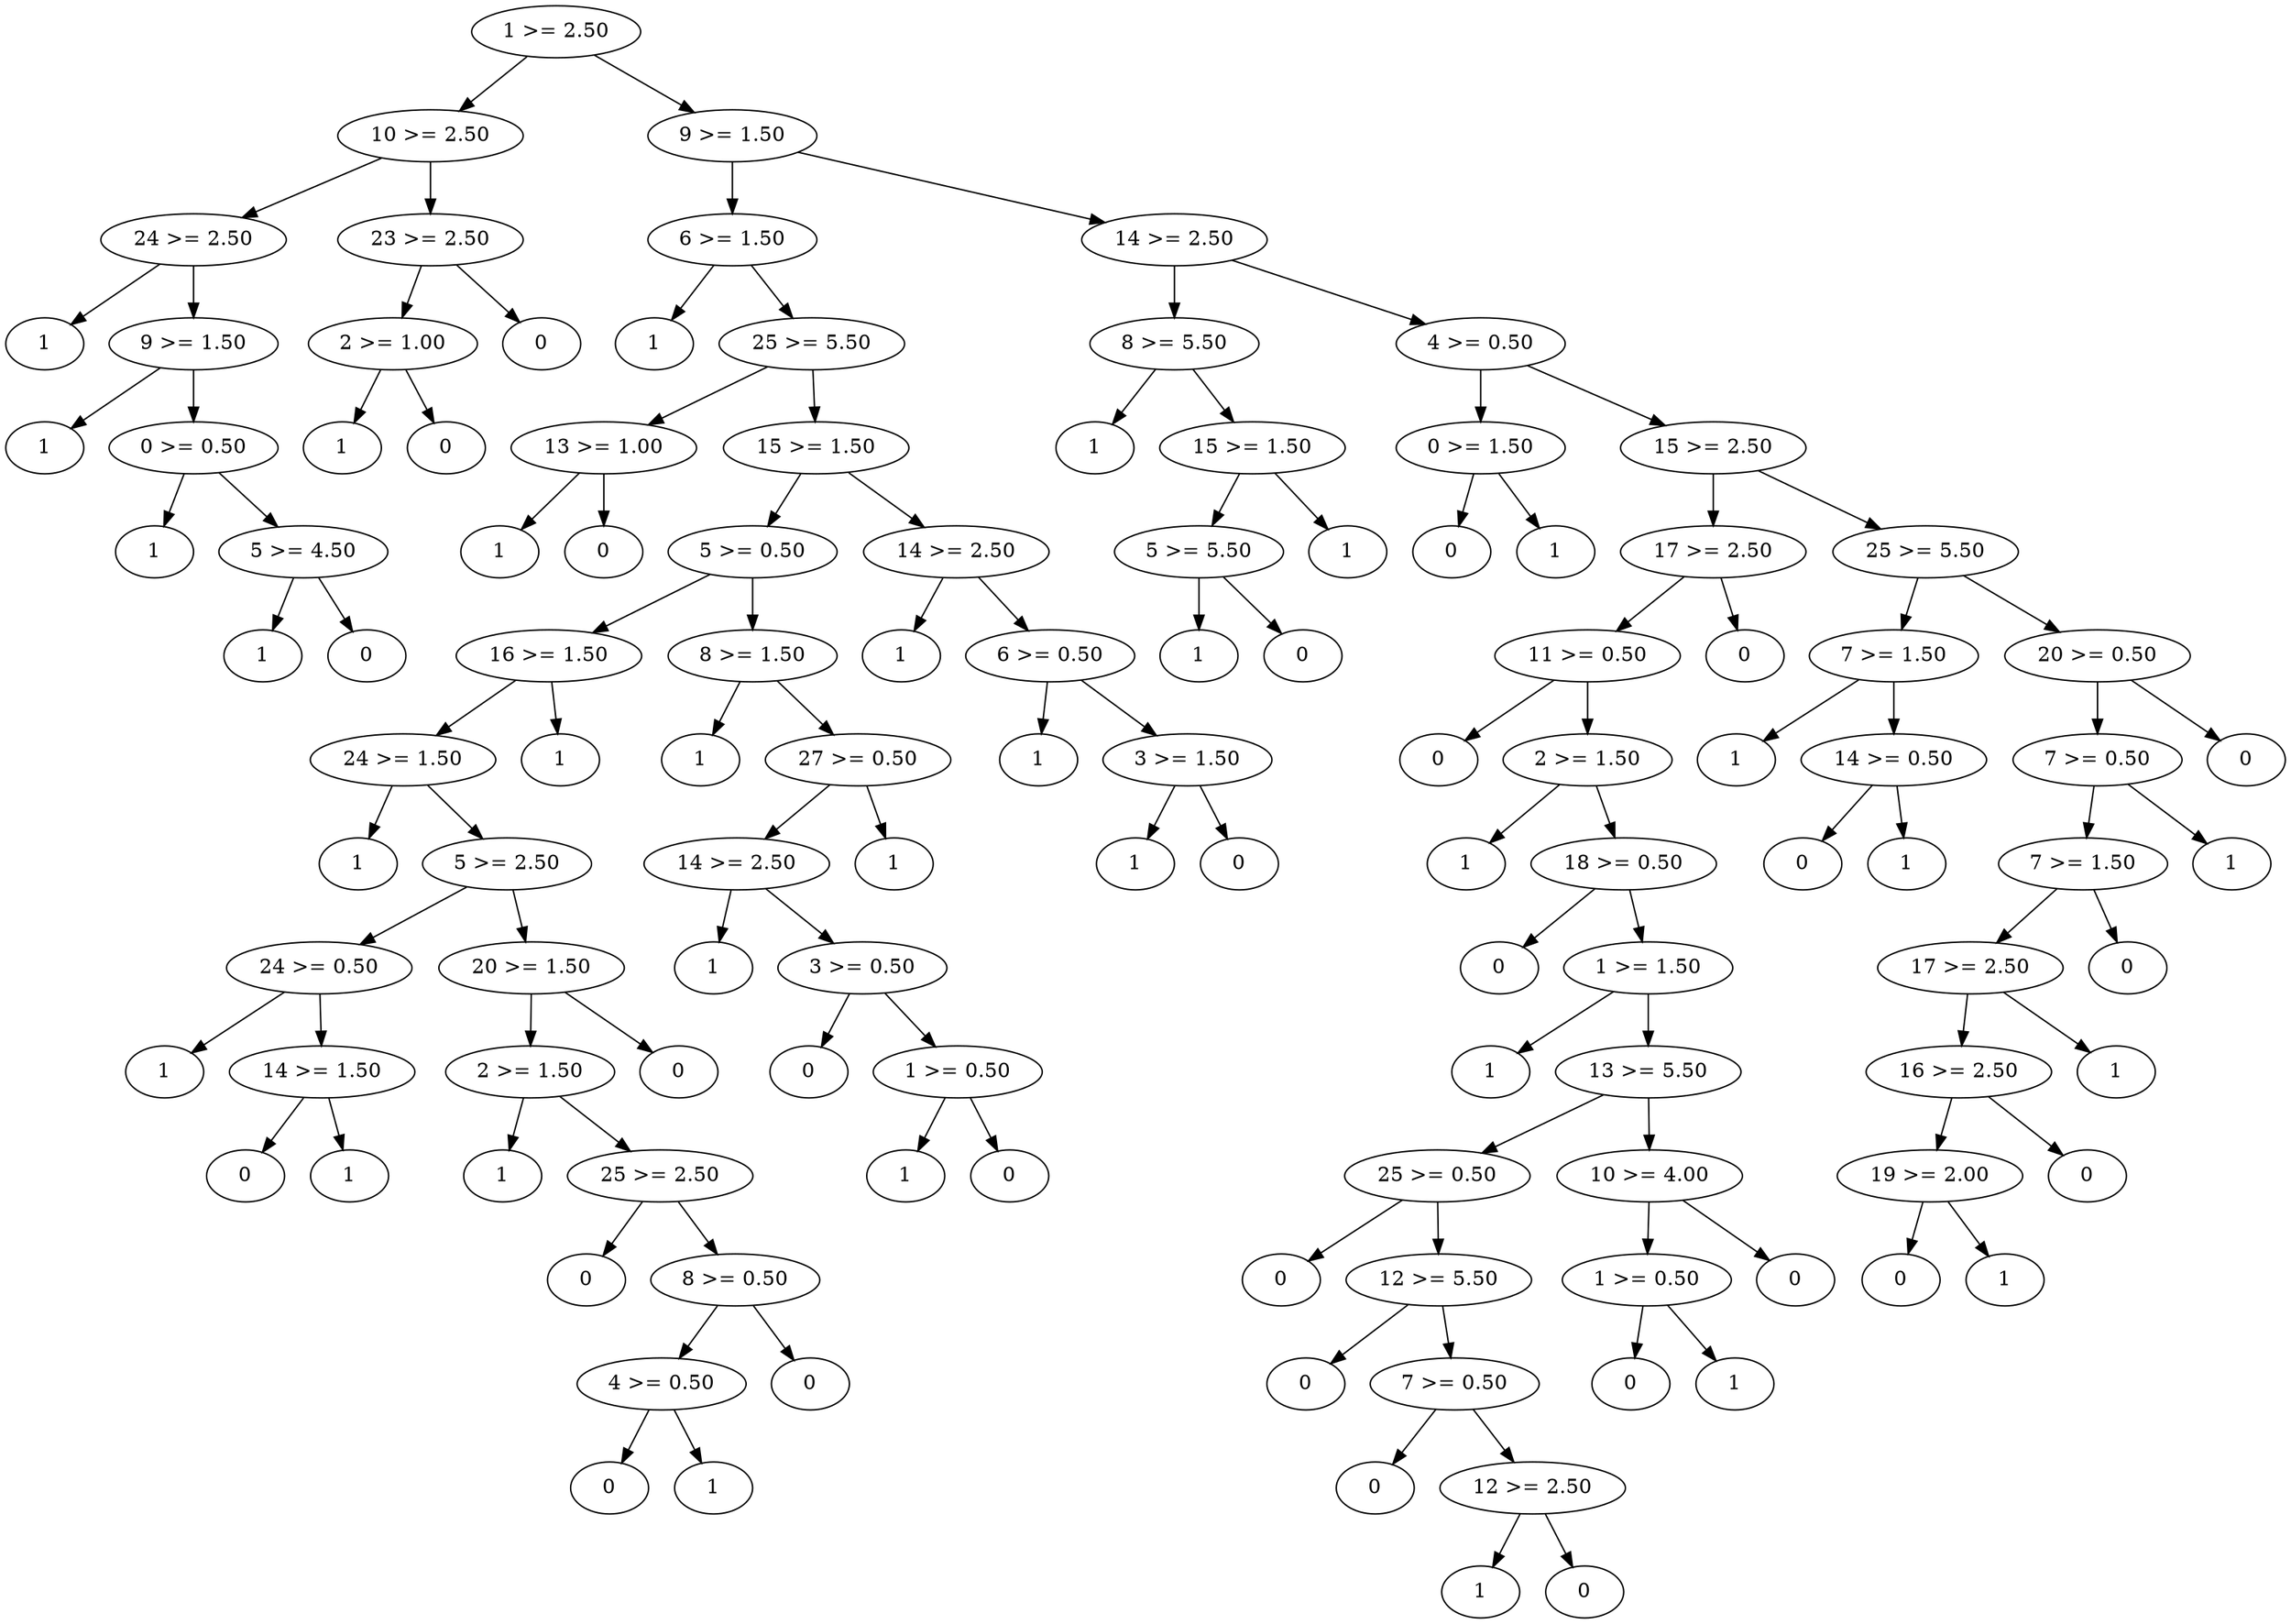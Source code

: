 // Default Title
digraph {
	0 [label="1 >= 2.50"]
	1 [label="10 >= 2.50"]
	0 -> 1
	2 [label="9 >= 1.50"]
	0 -> 2
	3 [label="24 >= 2.50"]
	1 -> 3
	4 [label="23 >= 2.50"]
	1 -> 4
	5 [label="6 >= 1.50"]
	2 -> 5
	6 [label="14 >= 2.50"]
	2 -> 6
	7 [label="2 >= 1.00"]
	4 -> 7
	8 [label=0]
	4 -> 8
	9 [label="8 >= 5.50"]
	6 -> 9
	10 [label="4 >= 0.50"]
	6 -> 10
	11 [label="0 >= 1.50"]
	10 -> 11
	12 [label="15 >= 2.50"]
	10 -> 12
	13 [label=1]
	9 -> 13
	14 [label="15 >= 1.50"]
	9 -> 14
	15 [label="17 >= 2.50"]
	12 -> 15
	16 [label="25 >= 5.50"]
	12 -> 16
	17 [label="5 >= 5.50"]
	14 -> 17
	18 [label=1]
	14 -> 18
	19 [label="7 >= 1.50"]
	16 -> 19
	20 [label="20 >= 0.50"]
	16 -> 20
	21 [label="7 >= 0.50"]
	20 -> 21
	22 [label=0]
	20 -> 22
	23 [label=1]
	19 -> 23
	24 [label="14 >= 0.50"]
	19 -> 24
	25 [label=0]
	24 -> 25
	26 [label=1]
	24 -> 26
	27 [label="7 >= 1.50"]
	21 -> 27
	28 [label=1]
	21 -> 28
	29 [label=1]
	17 -> 29
	30 [label=0]
	17 -> 30
	31 [label="17 >= 2.50"]
	27 -> 31
	32 [label=0]
	27 -> 32
	33 [label="11 >= 0.50"]
	15 -> 33
	34 [label=0]
	15 -> 34
	35 [label=0]
	33 -> 35
	36 [label="2 >= 1.50"]
	33 -> 36
	37 [label="16 >= 2.50"]
	31 -> 37
	38 [label=1]
	31 -> 38
	39 [label=1]
	36 -> 39
	40 [label="18 >= 0.50"]
	36 -> 40
	41 [label=0]
	40 -> 41
	42 [label="1 >= 1.50"]
	40 -> 42
	43 [label=1]
	42 -> 43
	44 [label="13 >= 5.50"]
	42 -> 44
	45 [label="25 >= 0.50"]
	44 -> 45
	46 [label="10 >= 4.00"]
	44 -> 46
	47 [label="1 >= 0.50"]
	46 -> 47
	48 [label=0]
	46 -> 48
	49 [label=0]
	45 -> 49
	50 [label="12 >= 5.50"]
	45 -> 50
	51 [label=0]
	50 -> 51
	52 [label="7 >= 0.50"]
	50 -> 52
	53 [label=0]
	52 -> 53
	54 [label="12 >= 2.50"]
	52 -> 54
	55 [label=1]
	54 -> 55
	56 [label=0]
	54 -> 56
	57 [label=0]
	47 -> 57
	58 [label=1]
	47 -> 58
	59 [label="19 >= 2.00"]
	37 -> 59
	60 [label=0]
	37 -> 60
	61 [label=0]
	59 -> 61
	62 [label=1]
	59 -> 62
	63 [label=0]
	11 -> 63
	64 [label=1]
	11 -> 64
	65 [label=1]
	7 -> 65
	66 [label=0]
	7 -> 66
	67 [label=1]
	5 -> 67
	68 [label="25 >= 5.50"]
	5 -> 68
	69 [label=1]
	3 -> 69
	70 [label="9 >= 1.50"]
	3 -> 70
	71 [label="13 >= 1.00"]
	68 -> 71
	72 [label="15 >= 1.50"]
	68 -> 72
	73 [label=1]
	70 -> 73
	74 [label="0 >= 0.50"]
	70 -> 74
	75 [label="5 >= 0.50"]
	72 -> 75
	76 [label="14 >= 2.50"]
	72 -> 76
	77 [label=1]
	74 -> 77
	78 [label="5 >= 4.50"]
	74 -> 78
	79 [label=1]
	76 -> 79
	80 [label="6 >= 0.50"]
	76 -> 80
	81 [label=1]
	78 -> 81
	82 [label=0]
	78 -> 82
	83 [label=1]
	80 -> 83
	84 [label="3 >= 1.50"]
	80 -> 84
	85 [label=1]
	84 -> 85
	86 [label=0]
	84 -> 86
	87 [label="16 >= 1.50"]
	75 -> 87
	88 [label="8 >= 1.50"]
	75 -> 88
	89 [label=1]
	88 -> 89
	90 [label="27 >= 0.50"]
	88 -> 90
	91 [label="24 >= 1.50"]
	87 -> 91
	92 [label=1]
	87 -> 92
	93 [label="14 >= 2.50"]
	90 -> 93
	94 [label=1]
	90 -> 94
	95 [label=1]
	93 -> 95
	96 [label="3 >= 0.50"]
	93 -> 96
	97 [label=1]
	91 -> 97
	98 [label="5 >= 2.50"]
	91 -> 98
	99 [label=0]
	96 -> 99
	100 [label="1 >= 0.50"]
	96 -> 100
	101 [label="24 >= 0.50"]
	98 -> 101
	102 [label="20 >= 1.50"]
	98 -> 102
	103 [label=1]
	100 -> 103
	104 [label=0]
	100 -> 104
	105 [label="2 >= 1.50"]
	102 -> 105
	106 [label=0]
	102 -> 106
	107 [label=1]
	105 -> 107
	108 [label="25 >= 2.50"]
	105 -> 108
	109 [label=0]
	108 -> 109
	110 [label="8 >= 0.50"]
	108 -> 110
	111 [label="4 >= 0.50"]
	110 -> 111
	112 [label=0]
	110 -> 112
	113 [label=0]
	111 -> 113
	114 [label=1]
	111 -> 114
	115 [label=1]
	101 -> 115
	116 [label="14 >= 1.50"]
	101 -> 116
	117 [label=0]
	116 -> 117
	118 [label=1]
	116 -> 118
	119 [label=1]
	71 -> 119
	120 [label=0]
	71 -> 120
}
